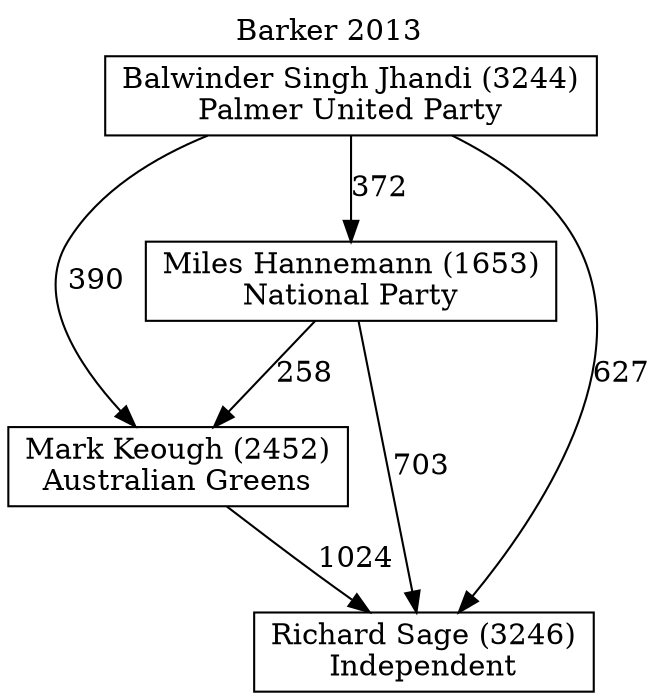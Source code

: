// House preference flow
digraph "Richard Sage (3246)_Barker_2013" {
	graph [label="Barker 2013" labelloc=t mclimit=10]
	node [shape=box]
	"Balwinder Singh Jhandi (3244)" [label="Balwinder Singh Jhandi (3244)
Palmer United Party"]
	"Mark Keough (2452)" [label="Mark Keough (2452)
Australian Greens"]
	"Miles Hannemann (1653)" [label="Miles Hannemann (1653)
National Party"]
	"Richard Sage (3246)" [label="Richard Sage (3246)
Independent"]
	"Balwinder Singh Jhandi (3244)" -> "Mark Keough (2452)" [label=390]
	"Balwinder Singh Jhandi (3244)" -> "Miles Hannemann (1653)" [label=372]
	"Balwinder Singh Jhandi (3244)" -> "Richard Sage (3246)" [label=627]
	"Mark Keough (2452)" -> "Richard Sage (3246)" [label=1024]
	"Miles Hannemann (1653)" -> "Mark Keough (2452)" [label=258]
	"Miles Hannemann (1653)" -> "Richard Sage (3246)" [label=703]
}
